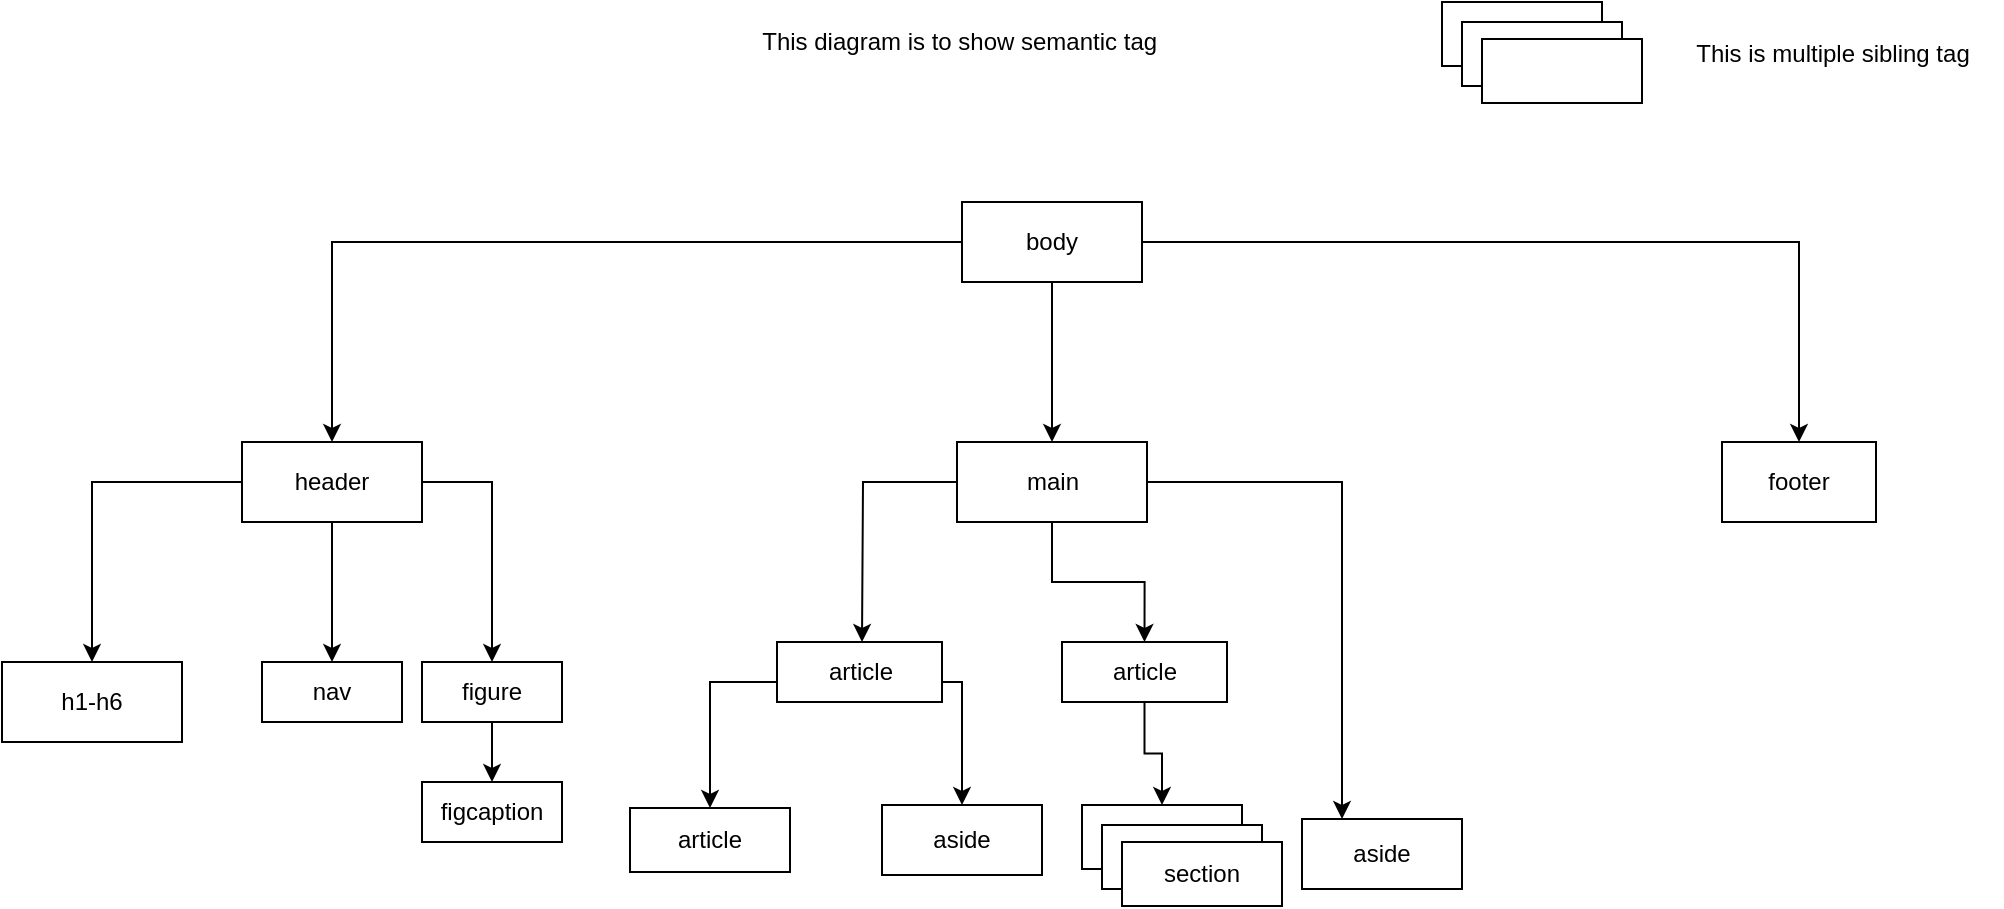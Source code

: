 <mxfile version="13.1.3">
    <diagram id="6hGFLwfOUW9BJ-s0fimq" name="Page-1">
        <mxGraphModel dx="661" dy="395" grid="1" gridSize="10" guides="1" tooltips="1" connect="1" arrows="1" fold="1" page="1" pageScale="1" pageWidth="827" pageHeight="1169" math="0" shadow="0">
            <root>
                <mxCell id="0"/>
                <mxCell id="1" parent="0"/>
                <mxCell id="7" style="edgeStyle=orthogonalEdgeStyle;rounded=0;orthogonalLoop=1;jettySize=auto;html=1;entryX=0.5;entryY=0;entryDx=0;entryDy=0;" edge="1" parent="1" source="2" target="4">
                    <mxGeometry relative="1" as="geometry"/>
                </mxCell>
                <mxCell id="8" style="edgeStyle=orthogonalEdgeStyle;rounded=0;orthogonalLoop=1;jettySize=auto;html=1;entryX=0.5;entryY=0;entryDx=0;entryDy=0;" edge="1" parent="1" source="2" target="5">
                    <mxGeometry relative="1" as="geometry"/>
                </mxCell>
                <mxCell id="9" style="edgeStyle=orthogonalEdgeStyle;rounded=0;orthogonalLoop=1;jettySize=auto;html=1;entryX=0.5;entryY=0;entryDx=0;entryDy=0;" edge="1" parent="1" source="2" target="6">
                    <mxGeometry relative="1" as="geometry"/>
                </mxCell>
                <mxCell id="2" value="body" style="rounded=0;whiteSpace=wrap;html=1;" vertex="1" parent="1">
                    <mxGeometry x="540" y="120" width="90" height="40" as="geometry"/>
                </mxCell>
                <mxCell id="13" style="edgeStyle=orthogonalEdgeStyle;rounded=0;orthogonalLoop=1;jettySize=auto;html=1;" edge="1" parent="1" source="4" target="11">
                    <mxGeometry relative="1" as="geometry">
                        <Array as="points">
                            <mxPoint x="305" y="260"/>
                        </Array>
                    </mxGeometry>
                </mxCell>
                <mxCell id="14" style="edgeStyle=orthogonalEdgeStyle;rounded=0;orthogonalLoop=1;jettySize=auto;html=1;entryX=0.5;entryY=0;entryDx=0;entryDy=0;" edge="1" parent="1" source="4" target="10">
                    <mxGeometry relative="1" as="geometry"/>
                </mxCell>
                <mxCell id="16" style="edgeStyle=orthogonalEdgeStyle;rounded=0;orthogonalLoop=1;jettySize=auto;html=1;" edge="1" parent="1" source="4">
                    <mxGeometry relative="1" as="geometry">
                        <mxPoint x="225" y="350" as="targetPoint"/>
                    </mxGeometry>
                </mxCell>
                <mxCell id="4" value="header" style="rounded=0;whiteSpace=wrap;html=1;" vertex="1" parent="1">
                    <mxGeometry x="180" y="240" width="90" height="40" as="geometry"/>
                </mxCell>
                <mxCell id="18" style="edgeStyle=orthogonalEdgeStyle;rounded=0;orthogonalLoop=1;jettySize=auto;html=1;" edge="1" parent="1" source="5">
                    <mxGeometry relative="1" as="geometry">
                        <mxPoint x="490" y="340" as="targetPoint"/>
                    </mxGeometry>
                </mxCell>
                <mxCell id="48" style="edgeStyle=orthogonalEdgeStyle;rounded=0;orthogonalLoop=1;jettySize=auto;html=1;entryX=0.25;entryY=0;entryDx=0;entryDy=0;" edge="1" parent="1" source="5" target="47">
                    <mxGeometry relative="1" as="geometry"/>
                </mxCell>
                <mxCell id="50" style="edgeStyle=orthogonalEdgeStyle;rounded=0;orthogonalLoop=1;jettySize=auto;html=1;entryX=0.5;entryY=0;entryDx=0;entryDy=0;" edge="1" parent="1" source="5" target="34">
                    <mxGeometry relative="1" as="geometry"/>
                </mxCell>
                <mxCell id="5" value="main" style="rounded=0;whiteSpace=wrap;html=1;" vertex="1" parent="1">
                    <mxGeometry x="537.5" y="240" width="95" height="40" as="geometry"/>
                </mxCell>
                <mxCell id="6" value="footer" style="rounded=0;whiteSpace=wrap;html=1;" vertex="1" parent="1">
                    <mxGeometry x="920" y="240" width="77" height="40" as="geometry"/>
                </mxCell>
                <mxCell id="10" value="h1-h6" style="rounded=0;whiteSpace=wrap;html=1;" vertex="1" parent="1">
                    <mxGeometry x="60" y="350" width="90" height="40" as="geometry"/>
                </mxCell>
                <mxCell id="15" style="edgeStyle=orthogonalEdgeStyle;rounded=0;orthogonalLoop=1;jettySize=auto;html=1;entryX=0.5;entryY=0;entryDx=0;entryDy=0;" edge="1" parent="1" source="11" target="12">
                    <mxGeometry relative="1" as="geometry"/>
                </mxCell>
                <mxCell id="11" value="figure" style="rounded=0;whiteSpace=wrap;html=1;" vertex="1" parent="1">
                    <mxGeometry x="270" y="350" width="70" height="30" as="geometry"/>
                </mxCell>
                <mxCell id="12" value="figcaption" style="rounded=0;whiteSpace=wrap;html=1;" vertex="1" parent="1">
                    <mxGeometry x="270" y="410" width="70" height="30" as="geometry"/>
                </mxCell>
                <mxCell id="17" value="nav" style="rounded=0;whiteSpace=wrap;html=1;" vertex="1" parent="1">
                    <mxGeometry x="190" y="350" width="70" height="30" as="geometry"/>
                </mxCell>
                <mxCell id="28" style="edgeStyle=orthogonalEdgeStyle;rounded=0;orthogonalLoop=1;jettySize=auto;html=1;entryX=0.5;entryY=0;entryDx=0;entryDy=0;" edge="1" parent="1" source="19" target="25">
                    <mxGeometry relative="1" as="geometry">
                        <Array as="points">
                            <mxPoint x="414" y="360"/>
                        </Array>
                    </mxGeometry>
                </mxCell>
                <mxCell id="32" style="edgeStyle=orthogonalEdgeStyle;rounded=0;orthogonalLoop=1;jettySize=auto;html=1;entryX=0.5;entryY=0;entryDx=0;entryDy=0;" edge="1" parent="1" source="19" target="24">
                    <mxGeometry relative="1" as="geometry">
                        <Array as="points">
                            <mxPoint x="540" y="360"/>
                        </Array>
                    </mxGeometry>
                </mxCell>
                <mxCell id="19" value="article" style="rounded=0;whiteSpace=wrap;html=1;" vertex="1" parent="1">
                    <mxGeometry x="447.5" y="340" width="82.5" height="30" as="geometry"/>
                </mxCell>
                <mxCell id="22" value="This diagram is to show semantic tag&amp;nbsp;" style="text;html=1;align=center;verticalAlign=middle;resizable=0;points=[];autosize=1;" vertex="1" parent="1">
                    <mxGeometry x="420" y="30" width="240" height="20" as="geometry"/>
                </mxCell>
                <mxCell id="24" value="aside" style="rounded=0;whiteSpace=wrap;html=1;" vertex="1" parent="1">
                    <mxGeometry x="500" y="421.5" width="80" height="35" as="geometry"/>
                </mxCell>
                <mxCell id="25" value="article" style="rounded=0;whiteSpace=wrap;html=1;" vertex="1" parent="1">
                    <mxGeometry x="374" y="423" width="80" height="32" as="geometry"/>
                </mxCell>
                <mxCell id="36" style="edgeStyle=orthogonalEdgeStyle;rounded=0;orthogonalLoop=1;jettySize=auto;html=1;" edge="1" parent="1" source="34" target="35">
                    <mxGeometry relative="1" as="geometry"/>
                </mxCell>
                <mxCell id="34" value="article" style="rounded=0;whiteSpace=wrap;html=1;" vertex="1" parent="1">
                    <mxGeometry x="590" y="340" width="82.5" height="30" as="geometry"/>
                </mxCell>
                <mxCell id="35" value="section" style="rounded=0;whiteSpace=wrap;html=1;" vertex="1" parent="1">
                    <mxGeometry x="600" y="421.5" width="80" height="32" as="geometry"/>
                </mxCell>
                <mxCell id="37" value="section" style="rounded=0;whiteSpace=wrap;html=1;" vertex="1" parent="1">
                    <mxGeometry x="610" y="431.5" width="80" height="32" as="geometry"/>
                </mxCell>
                <mxCell id="38" value="section" style="rounded=0;whiteSpace=wrap;html=1;" vertex="1" parent="1">
                    <mxGeometry x="620" y="440" width="80" height="32" as="geometry"/>
                </mxCell>
                <mxCell id="39" value="section" style="rounded=0;whiteSpace=wrap;html=1;" vertex="1" parent="1">
                    <mxGeometry x="780" y="20" width="80" height="32" as="geometry"/>
                </mxCell>
                <mxCell id="40" value="section" style="rounded=0;whiteSpace=wrap;html=1;" vertex="1" parent="1">
                    <mxGeometry x="790" y="30" width="80" height="32" as="geometry"/>
                </mxCell>
                <mxCell id="41" value="" style="rounded=0;whiteSpace=wrap;html=1;" vertex="1" parent="1">
                    <mxGeometry x="800" y="38.5" width="80" height="32" as="geometry"/>
                </mxCell>
                <mxCell id="47" value="aside" style="rounded=0;whiteSpace=wrap;html=1;" vertex="1" parent="1">
                    <mxGeometry x="710" y="428.5" width="80" height="35" as="geometry"/>
                </mxCell>
                <mxCell id="51" value="This is multiple sibling tag" style="text;html=1;align=center;verticalAlign=middle;resizable=0;points=[];autosize=1;" vertex="1" parent="1">
                    <mxGeometry x="890" y="36" width="170" height="20" as="geometry"/>
                </mxCell>
            </root>
        </mxGraphModel>
    </diagram>
</mxfile>
